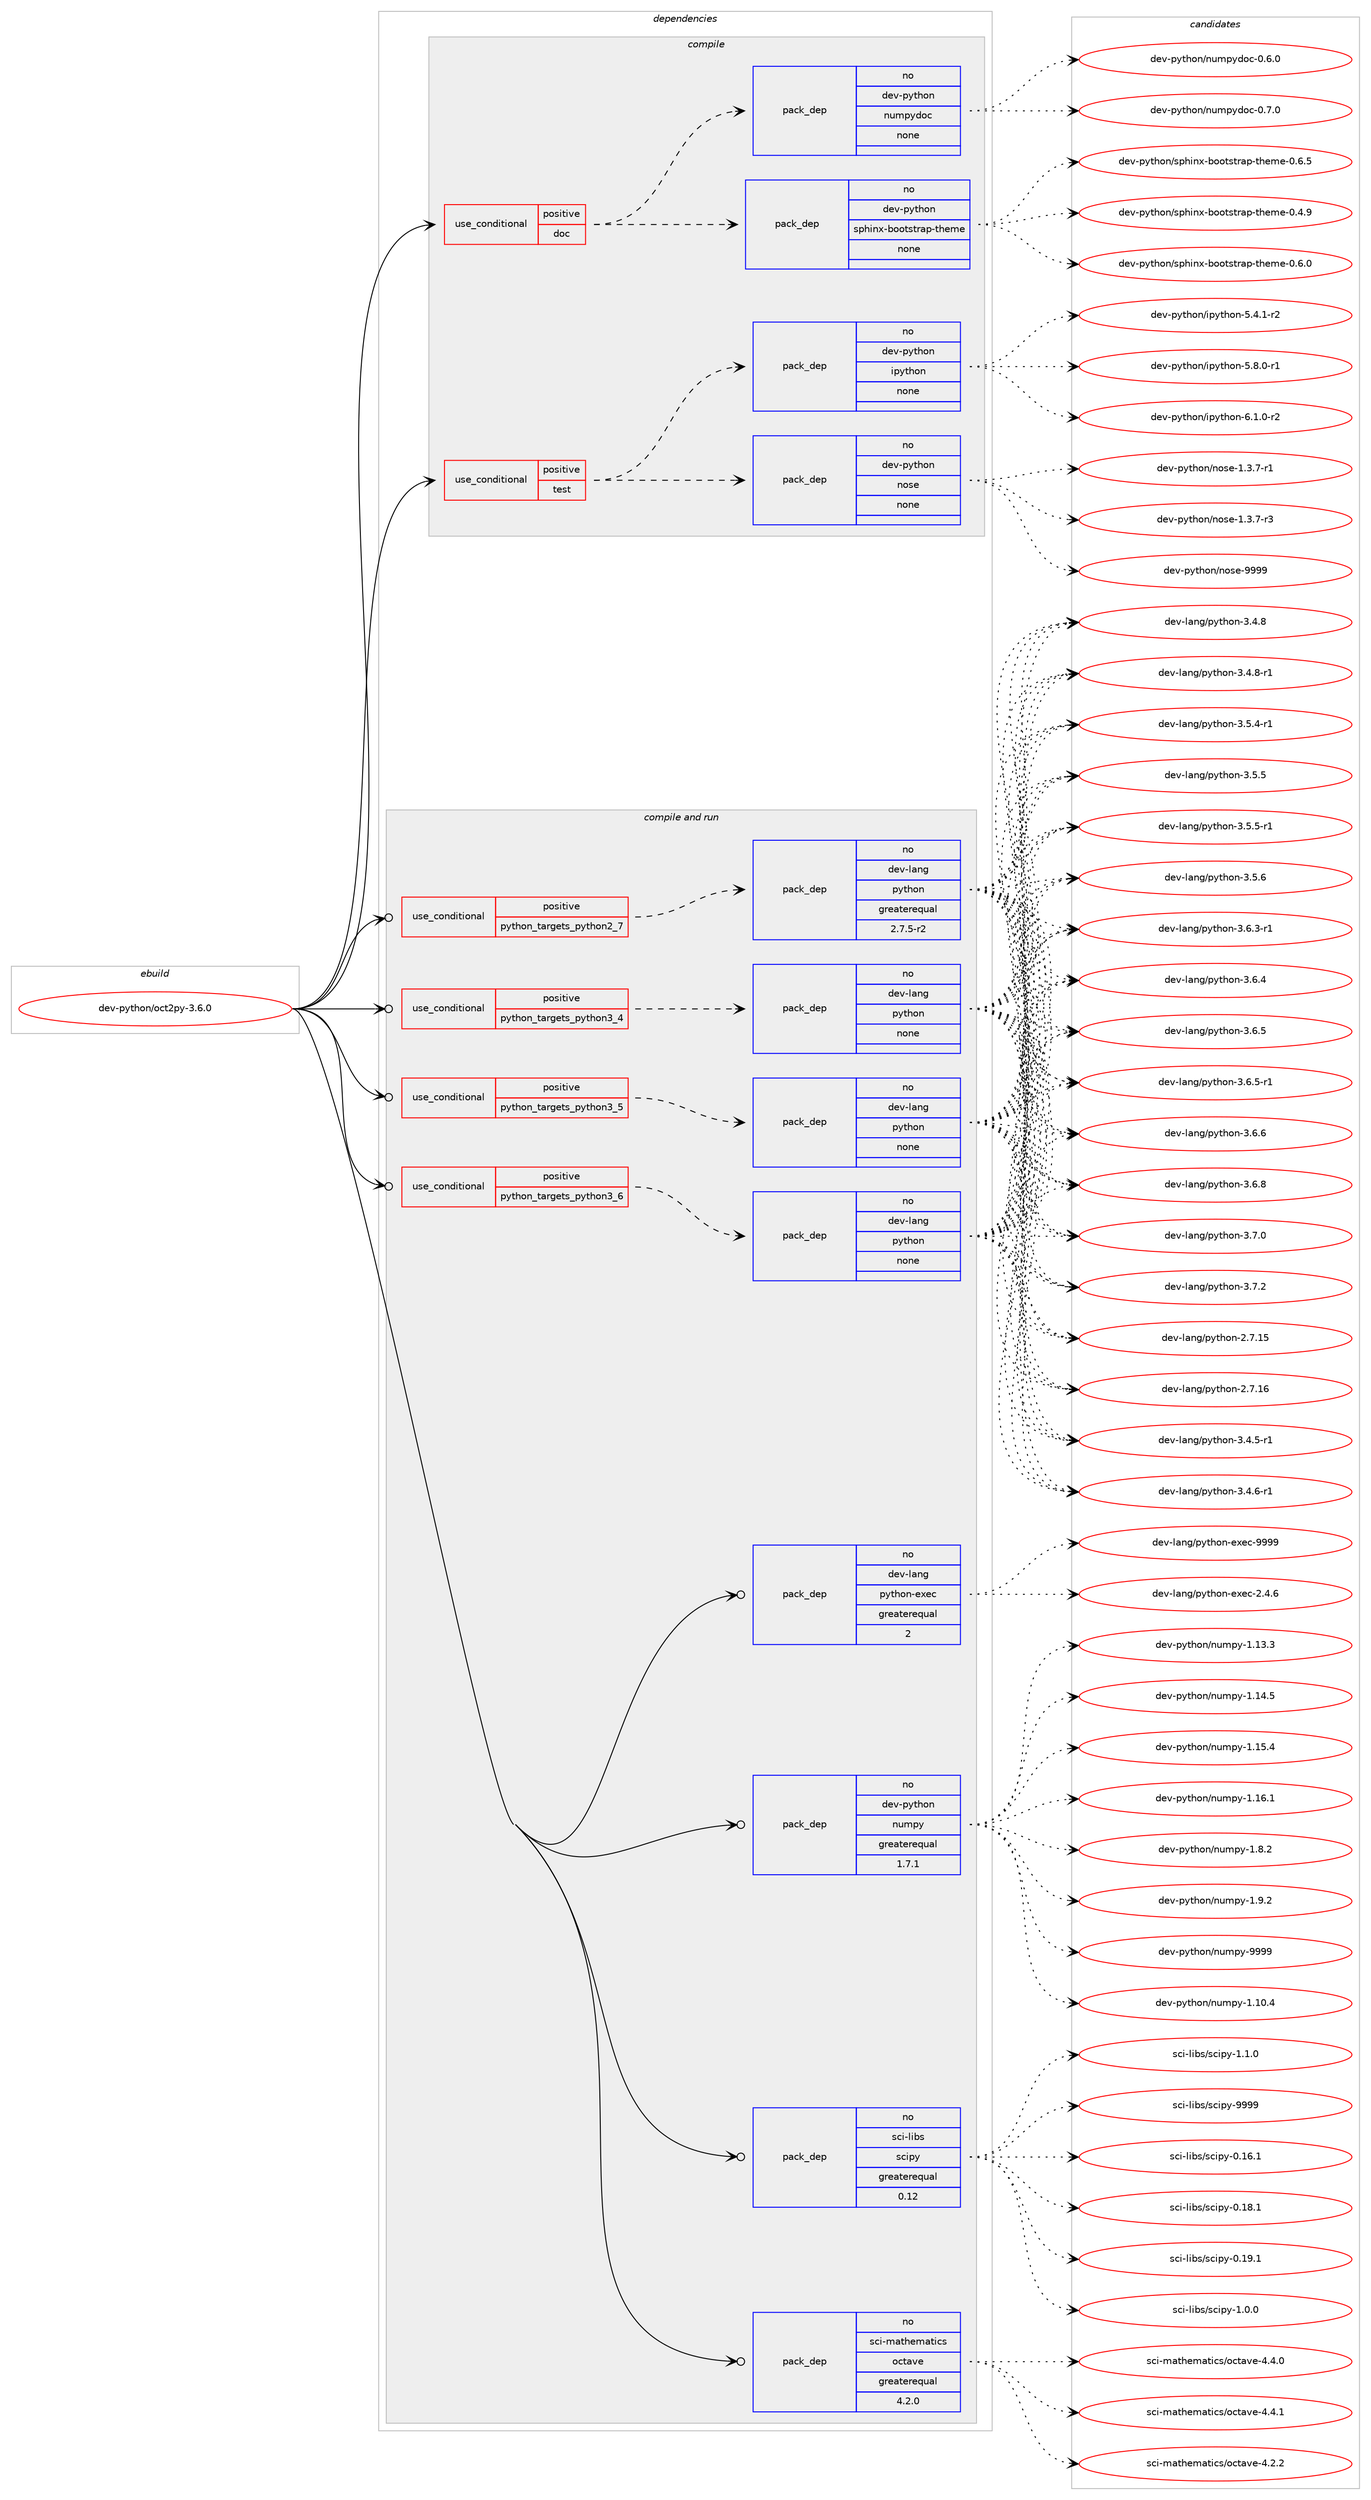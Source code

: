 digraph prolog {

# *************
# Graph options
# *************

newrank=true;
concentrate=true;
compound=true;
graph [rankdir=LR,fontname=Helvetica,fontsize=10,ranksep=1.5];#, ranksep=2.5, nodesep=0.2];
edge  [arrowhead=vee];
node  [fontname=Helvetica,fontsize=10];

# **********
# The ebuild
# **********

subgraph cluster_leftcol {
color=gray;
rank=same;
label=<<i>ebuild</i>>;
id [label="dev-python/oct2py-3.6.0", color=red, width=4, href="../dev-python/oct2py-3.6.0.svg"];
}

# ****************
# The dependencies
# ****************

subgraph cluster_midcol {
color=gray;
label=<<i>dependencies</i>>;
subgraph cluster_compile {
fillcolor="#eeeeee";
style=filled;
label=<<i>compile</i>>;
subgraph cond378494 {
dependency1421818 [label=<<TABLE BORDER="0" CELLBORDER="1" CELLSPACING="0" CELLPADDING="4"><TR><TD ROWSPAN="3" CELLPADDING="10">use_conditional</TD></TR><TR><TD>positive</TD></TR><TR><TD>doc</TD></TR></TABLE>>, shape=none, color=red];
subgraph pack1020047 {
dependency1421819 [label=<<TABLE BORDER="0" CELLBORDER="1" CELLSPACING="0" CELLPADDING="4" WIDTH="220"><TR><TD ROWSPAN="6" CELLPADDING="30">pack_dep</TD></TR><TR><TD WIDTH="110">no</TD></TR><TR><TD>dev-python</TD></TR><TR><TD>sphinx-bootstrap-theme</TD></TR><TR><TD>none</TD></TR><TR><TD></TD></TR></TABLE>>, shape=none, color=blue];
}
dependency1421818:e -> dependency1421819:w [weight=20,style="dashed",arrowhead="vee"];
subgraph pack1020048 {
dependency1421820 [label=<<TABLE BORDER="0" CELLBORDER="1" CELLSPACING="0" CELLPADDING="4" WIDTH="220"><TR><TD ROWSPAN="6" CELLPADDING="30">pack_dep</TD></TR><TR><TD WIDTH="110">no</TD></TR><TR><TD>dev-python</TD></TR><TR><TD>numpydoc</TD></TR><TR><TD>none</TD></TR><TR><TD></TD></TR></TABLE>>, shape=none, color=blue];
}
dependency1421818:e -> dependency1421820:w [weight=20,style="dashed",arrowhead="vee"];
}
id:e -> dependency1421818:w [weight=20,style="solid",arrowhead="vee"];
subgraph cond378495 {
dependency1421821 [label=<<TABLE BORDER="0" CELLBORDER="1" CELLSPACING="0" CELLPADDING="4"><TR><TD ROWSPAN="3" CELLPADDING="10">use_conditional</TD></TR><TR><TD>positive</TD></TR><TR><TD>test</TD></TR></TABLE>>, shape=none, color=red];
subgraph pack1020049 {
dependency1421822 [label=<<TABLE BORDER="0" CELLBORDER="1" CELLSPACING="0" CELLPADDING="4" WIDTH="220"><TR><TD ROWSPAN="6" CELLPADDING="30">pack_dep</TD></TR><TR><TD WIDTH="110">no</TD></TR><TR><TD>dev-python</TD></TR><TR><TD>nose</TD></TR><TR><TD>none</TD></TR><TR><TD></TD></TR></TABLE>>, shape=none, color=blue];
}
dependency1421821:e -> dependency1421822:w [weight=20,style="dashed",arrowhead="vee"];
subgraph pack1020050 {
dependency1421823 [label=<<TABLE BORDER="0" CELLBORDER="1" CELLSPACING="0" CELLPADDING="4" WIDTH="220"><TR><TD ROWSPAN="6" CELLPADDING="30">pack_dep</TD></TR><TR><TD WIDTH="110">no</TD></TR><TR><TD>dev-python</TD></TR><TR><TD>ipython</TD></TR><TR><TD>none</TD></TR><TR><TD></TD></TR></TABLE>>, shape=none, color=blue];
}
dependency1421821:e -> dependency1421823:w [weight=20,style="dashed",arrowhead="vee"];
}
id:e -> dependency1421821:w [weight=20,style="solid",arrowhead="vee"];
}
subgraph cluster_compileandrun {
fillcolor="#eeeeee";
style=filled;
label=<<i>compile and run</i>>;
subgraph cond378496 {
dependency1421824 [label=<<TABLE BORDER="0" CELLBORDER="1" CELLSPACING="0" CELLPADDING="4"><TR><TD ROWSPAN="3" CELLPADDING="10">use_conditional</TD></TR><TR><TD>positive</TD></TR><TR><TD>python_targets_python2_7</TD></TR></TABLE>>, shape=none, color=red];
subgraph pack1020051 {
dependency1421825 [label=<<TABLE BORDER="0" CELLBORDER="1" CELLSPACING="0" CELLPADDING="4" WIDTH="220"><TR><TD ROWSPAN="6" CELLPADDING="30">pack_dep</TD></TR><TR><TD WIDTH="110">no</TD></TR><TR><TD>dev-lang</TD></TR><TR><TD>python</TD></TR><TR><TD>greaterequal</TD></TR><TR><TD>2.7.5-r2</TD></TR></TABLE>>, shape=none, color=blue];
}
dependency1421824:e -> dependency1421825:w [weight=20,style="dashed",arrowhead="vee"];
}
id:e -> dependency1421824:w [weight=20,style="solid",arrowhead="odotvee"];
subgraph cond378497 {
dependency1421826 [label=<<TABLE BORDER="0" CELLBORDER="1" CELLSPACING="0" CELLPADDING="4"><TR><TD ROWSPAN="3" CELLPADDING="10">use_conditional</TD></TR><TR><TD>positive</TD></TR><TR><TD>python_targets_python3_4</TD></TR></TABLE>>, shape=none, color=red];
subgraph pack1020052 {
dependency1421827 [label=<<TABLE BORDER="0" CELLBORDER="1" CELLSPACING="0" CELLPADDING="4" WIDTH="220"><TR><TD ROWSPAN="6" CELLPADDING="30">pack_dep</TD></TR><TR><TD WIDTH="110">no</TD></TR><TR><TD>dev-lang</TD></TR><TR><TD>python</TD></TR><TR><TD>none</TD></TR><TR><TD></TD></TR></TABLE>>, shape=none, color=blue];
}
dependency1421826:e -> dependency1421827:w [weight=20,style="dashed",arrowhead="vee"];
}
id:e -> dependency1421826:w [weight=20,style="solid",arrowhead="odotvee"];
subgraph cond378498 {
dependency1421828 [label=<<TABLE BORDER="0" CELLBORDER="1" CELLSPACING="0" CELLPADDING="4"><TR><TD ROWSPAN="3" CELLPADDING="10">use_conditional</TD></TR><TR><TD>positive</TD></TR><TR><TD>python_targets_python3_5</TD></TR></TABLE>>, shape=none, color=red];
subgraph pack1020053 {
dependency1421829 [label=<<TABLE BORDER="0" CELLBORDER="1" CELLSPACING="0" CELLPADDING="4" WIDTH="220"><TR><TD ROWSPAN="6" CELLPADDING="30">pack_dep</TD></TR><TR><TD WIDTH="110">no</TD></TR><TR><TD>dev-lang</TD></TR><TR><TD>python</TD></TR><TR><TD>none</TD></TR><TR><TD></TD></TR></TABLE>>, shape=none, color=blue];
}
dependency1421828:e -> dependency1421829:w [weight=20,style="dashed",arrowhead="vee"];
}
id:e -> dependency1421828:w [weight=20,style="solid",arrowhead="odotvee"];
subgraph cond378499 {
dependency1421830 [label=<<TABLE BORDER="0" CELLBORDER="1" CELLSPACING="0" CELLPADDING="4"><TR><TD ROWSPAN="3" CELLPADDING="10">use_conditional</TD></TR><TR><TD>positive</TD></TR><TR><TD>python_targets_python3_6</TD></TR></TABLE>>, shape=none, color=red];
subgraph pack1020054 {
dependency1421831 [label=<<TABLE BORDER="0" CELLBORDER="1" CELLSPACING="0" CELLPADDING="4" WIDTH="220"><TR><TD ROWSPAN="6" CELLPADDING="30">pack_dep</TD></TR><TR><TD WIDTH="110">no</TD></TR><TR><TD>dev-lang</TD></TR><TR><TD>python</TD></TR><TR><TD>none</TD></TR><TR><TD></TD></TR></TABLE>>, shape=none, color=blue];
}
dependency1421830:e -> dependency1421831:w [weight=20,style="dashed",arrowhead="vee"];
}
id:e -> dependency1421830:w [weight=20,style="solid",arrowhead="odotvee"];
subgraph pack1020055 {
dependency1421832 [label=<<TABLE BORDER="0" CELLBORDER="1" CELLSPACING="0" CELLPADDING="4" WIDTH="220"><TR><TD ROWSPAN="6" CELLPADDING="30">pack_dep</TD></TR><TR><TD WIDTH="110">no</TD></TR><TR><TD>dev-lang</TD></TR><TR><TD>python-exec</TD></TR><TR><TD>greaterequal</TD></TR><TR><TD>2</TD></TR></TABLE>>, shape=none, color=blue];
}
id:e -> dependency1421832:w [weight=20,style="solid",arrowhead="odotvee"];
subgraph pack1020056 {
dependency1421833 [label=<<TABLE BORDER="0" CELLBORDER="1" CELLSPACING="0" CELLPADDING="4" WIDTH="220"><TR><TD ROWSPAN="6" CELLPADDING="30">pack_dep</TD></TR><TR><TD WIDTH="110">no</TD></TR><TR><TD>dev-python</TD></TR><TR><TD>numpy</TD></TR><TR><TD>greaterequal</TD></TR><TR><TD>1.7.1</TD></TR></TABLE>>, shape=none, color=blue];
}
id:e -> dependency1421833:w [weight=20,style="solid",arrowhead="odotvee"];
subgraph pack1020057 {
dependency1421834 [label=<<TABLE BORDER="0" CELLBORDER="1" CELLSPACING="0" CELLPADDING="4" WIDTH="220"><TR><TD ROWSPAN="6" CELLPADDING="30">pack_dep</TD></TR><TR><TD WIDTH="110">no</TD></TR><TR><TD>sci-libs</TD></TR><TR><TD>scipy</TD></TR><TR><TD>greaterequal</TD></TR><TR><TD>0.12</TD></TR></TABLE>>, shape=none, color=blue];
}
id:e -> dependency1421834:w [weight=20,style="solid",arrowhead="odotvee"];
subgraph pack1020058 {
dependency1421835 [label=<<TABLE BORDER="0" CELLBORDER="1" CELLSPACING="0" CELLPADDING="4" WIDTH="220"><TR><TD ROWSPAN="6" CELLPADDING="30">pack_dep</TD></TR><TR><TD WIDTH="110">no</TD></TR><TR><TD>sci-mathematics</TD></TR><TR><TD>octave</TD></TR><TR><TD>greaterequal</TD></TR><TR><TD>4.2.0</TD></TR></TABLE>>, shape=none, color=blue];
}
id:e -> dependency1421835:w [weight=20,style="solid",arrowhead="odotvee"];
}
subgraph cluster_run {
fillcolor="#eeeeee";
style=filled;
label=<<i>run</i>>;
}
}

# **************
# The candidates
# **************

subgraph cluster_choices {
rank=same;
color=gray;
label=<<i>candidates</i>>;

subgraph choice1020047 {
color=black;
nodesep=1;
choice100101118451121211161041111104711511210410511012045981111111161151161149711245116104101109101454846524657 [label="dev-python/sphinx-bootstrap-theme-0.4.9", color=red, width=4,href="../dev-python/sphinx-bootstrap-theme-0.4.9.svg"];
choice100101118451121211161041111104711511210410511012045981111111161151161149711245116104101109101454846544648 [label="dev-python/sphinx-bootstrap-theme-0.6.0", color=red, width=4,href="../dev-python/sphinx-bootstrap-theme-0.6.0.svg"];
choice100101118451121211161041111104711511210410511012045981111111161151161149711245116104101109101454846544653 [label="dev-python/sphinx-bootstrap-theme-0.6.5", color=red, width=4,href="../dev-python/sphinx-bootstrap-theme-0.6.5.svg"];
dependency1421819:e -> choice100101118451121211161041111104711511210410511012045981111111161151161149711245116104101109101454846524657:w [style=dotted,weight="100"];
dependency1421819:e -> choice100101118451121211161041111104711511210410511012045981111111161151161149711245116104101109101454846544648:w [style=dotted,weight="100"];
dependency1421819:e -> choice100101118451121211161041111104711511210410511012045981111111161151161149711245116104101109101454846544653:w [style=dotted,weight="100"];
}
subgraph choice1020048 {
color=black;
nodesep=1;
choice100101118451121211161041111104711011710911212110011199454846544648 [label="dev-python/numpydoc-0.6.0", color=red, width=4,href="../dev-python/numpydoc-0.6.0.svg"];
choice100101118451121211161041111104711011710911212110011199454846554648 [label="dev-python/numpydoc-0.7.0", color=red, width=4,href="../dev-python/numpydoc-0.7.0.svg"];
dependency1421820:e -> choice100101118451121211161041111104711011710911212110011199454846544648:w [style=dotted,weight="100"];
dependency1421820:e -> choice100101118451121211161041111104711011710911212110011199454846554648:w [style=dotted,weight="100"];
}
subgraph choice1020049 {
color=black;
nodesep=1;
choice10010111845112121116104111110471101111151014549465146554511449 [label="dev-python/nose-1.3.7-r1", color=red, width=4,href="../dev-python/nose-1.3.7-r1.svg"];
choice10010111845112121116104111110471101111151014549465146554511451 [label="dev-python/nose-1.3.7-r3", color=red, width=4,href="../dev-python/nose-1.3.7-r3.svg"];
choice10010111845112121116104111110471101111151014557575757 [label="dev-python/nose-9999", color=red, width=4,href="../dev-python/nose-9999.svg"];
dependency1421822:e -> choice10010111845112121116104111110471101111151014549465146554511449:w [style=dotted,weight="100"];
dependency1421822:e -> choice10010111845112121116104111110471101111151014549465146554511451:w [style=dotted,weight="100"];
dependency1421822:e -> choice10010111845112121116104111110471101111151014557575757:w [style=dotted,weight="100"];
}
subgraph choice1020050 {
color=black;
nodesep=1;
choice10010111845112121116104111110471051121211161041111104553465246494511450 [label="dev-python/ipython-5.4.1-r2", color=red, width=4,href="../dev-python/ipython-5.4.1-r2.svg"];
choice10010111845112121116104111110471051121211161041111104553465646484511449 [label="dev-python/ipython-5.8.0-r1", color=red, width=4,href="../dev-python/ipython-5.8.0-r1.svg"];
choice10010111845112121116104111110471051121211161041111104554464946484511450 [label="dev-python/ipython-6.1.0-r2", color=red, width=4,href="../dev-python/ipython-6.1.0-r2.svg"];
dependency1421823:e -> choice10010111845112121116104111110471051121211161041111104553465246494511450:w [style=dotted,weight="100"];
dependency1421823:e -> choice10010111845112121116104111110471051121211161041111104553465646484511449:w [style=dotted,weight="100"];
dependency1421823:e -> choice10010111845112121116104111110471051121211161041111104554464946484511450:w [style=dotted,weight="100"];
}
subgraph choice1020051 {
color=black;
nodesep=1;
choice10010111845108971101034711212111610411111045504655464953 [label="dev-lang/python-2.7.15", color=red, width=4,href="../dev-lang/python-2.7.15.svg"];
choice10010111845108971101034711212111610411111045504655464954 [label="dev-lang/python-2.7.16", color=red, width=4,href="../dev-lang/python-2.7.16.svg"];
choice1001011184510897110103471121211161041111104551465246534511449 [label="dev-lang/python-3.4.5-r1", color=red, width=4,href="../dev-lang/python-3.4.5-r1.svg"];
choice1001011184510897110103471121211161041111104551465246544511449 [label="dev-lang/python-3.4.6-r1", color=red, width=4,href="../dev-lang/python-3.4.6-r1.svg"];
choice100101118451089711010347112121116104111110455146524656 [label="dev-lang/python-3.4.8", color=red, width=4,href="../dev-lang/python-3.4.8.svg"];
choice1001011184510897110103471121211161041111104551465246564511449 [label="dev-lang/python-3.4.8-r1", color=red, width=4,href="../dev-lang/python-3.4.8-r1.svg"];
choice1001011184510897110103471121211161041111104551465346524511449 [label="dev-lang/python-3.5.4-r1", color=red, width=4,href="../dev-lang/python-3.5.4-r1.svg"];
choice100101118451089711010347112121116104111110455146534653 [label="dev-lang/python-3.5.5", color=red, width=4,href="../dev-lang/python-3.5.5.svg"];
choice1001011184510897110103471121211161041111104551465346534511449 [label="dev-lang/python-3.5.5-r1", color=red, width=4,href="../dev-lang/python-3.5.5-r1.svg"];
choice100101118451089711010347112121116104111110455146534654 [label="dev-lang/python-3.5.6", color=red, width=4,href="../dev-lang/python-3.5.6.svg"];
choice1001011184510897110103471121211161041111104551465446514511449 [label="dev-lang/python-3.6.3-r1", color=red, width=4,href="../dev-lang/python-3.6.3-r1.svg"];
choice100101118451089711010347112121116104111110455146544652 [label="dev-lang/python-3.6.4", color=red, width=4,href="../dev-lang/python-3.6.4.svg"];
choice100101118451089711010347112121116104111110455146544653 [label="dev-lang/python-3.6.5", color=red, width=4,href="../dev-lang/python-3.6.5.svg"];
choice1001011184510897110103471121211161041111104551465446534511449 [label="dev-lang/python-3.6.5-r1", color=red, width=4,href="../dev-lang/python-3.6.5-r1.svg"];
choice100101118451089711010347112121116104111110455146544654 [label="dev-lang/python-3.6.6", color=red, width=4,href="../dev-lang/python-3.6.6.svg"];
choice100101118451089711010347112121116104111110455146544656 [label="dev-lang/python-3.6.8", color=red, width=4,href="../dev-lang/python-3.6.8.svg"];
choice100101118451089711010347112121116104111110455146554648 [label="dev-lang/python-3.7.0", color=red, width=4,href="../dev-lang/python-3.7.0.svg"];
choice100101118451089711010347112121116104111110455146554650 [label="dev-lang/python-3.7.2", color=red, width=4,href="../dev-lang/python-3.7.2.svg"];
dependency1421825:e -> choice10010111845108971101034711212111610411111045504655464953:w [style=dotted,weight="100"];
dependency1421825:e -> choice10010111845108971101034711212111610411111045504655464954:w [style=dotted,weight="100"];
dependency1421825:e -> choice1001011184510897110103471121211161041111104551465246534511449:w [style=dotted,weight="100"];
dependency1421825:e -> choice1001011184510897110103471121211161041111104551465246544511449:w [style=dotted,weight="100"];
dependency1421825:e -> choice100101118451089711010347112121116104111110455146524656:w [style=dotted,weight="100"];
dependency1421825:e -> choice1001011184510897110103471121211161041111104551465246564511449:w [style=dotted,weight="100"];
dependency1421825:e -> choice1001011184510897110103471121211161041111104551465346524511449:w [style=dotted,weight="100"];
dependency1421825:e -> choice100101118451089711010347112121116104111110455146534653:w [style=dotted,weight="100"];
dependency1421825:e -> choice1001011184510897110103471121211161041111104551465346534511449:w [style=dotted,weight="100"];
dependency1421825:e -> choice100101118451089711010347112121116104111110455146534654:w [style=dotted,weight="100"];
dependency1421825:e -> choice1001011184510897110103471121211161041111104551465446514511449:w [style=dotted,weight="100"];
dependency1421825:e -> choice100101118451089711010347112121116104111110455146544652:w [style=dotted,weight="100"];
dependency1421825:e -> choice100101118451089711010347112121116104111110455146544653:w [style=dotted,weight="100"];
dependency1421825:e -> choice1001011184510897110103471121211161041111104551465446534511449:w [style=dotted,weight="100"];
dependency1421825:e -> choice100101118451089711010347112121116104111110455146544654:w [style=dotted,weight="100"];
dependency1421825:e -> choice100101118451089711010347112121116104111110455146544656:w [style=dotted,weight="100"];
dependency1421825:e -> choice100101118451089711010347112121116104111110455146554648:w [style=dotted,weight="100"];
dependency1421825:e -> choice100101118451089711010347112121116104111110455146554650:w [style=dotted,weight="100"];
}
subgraph choice1020052 {
color=black;
nodesep=1;
choice10010111845108971101034711212111610411111045504655464953 [label="dev-lang/python-2.7.15", color=red, width=4,href="../dev-lang/python-2.7.15.svg"];
choice10010111845108971101034711212111610411111045504655464954 [label="dev-lang/python-2.7.16", color=red, width=4,href="../dev-lang/python-2.7.16.svg"];
choice1001011184510897110103471121211161041111104551465246534511449 [label="dev-lang/python-3.4.5-r1", color=red, width=4,href="../dev-lang/python-3.4.5-r1.svg"];
choice1001011184510897110103471121211161041111104551465246544511449 [label="dev-lang/python-3.4.6-r1", color=red, width=4,href="../dev-lang/python-3.4.6-r1.svg"];
choice100101118451089711010347112121116104111110455146524656 [label="dev-lang/python-3.4.8", color=red, width=4,href="../dev-lang/python-3.4.8.svg"];
choice1001011184510897110103471121211161041111104551465246564511449 [label="dev-lang/python-3.4.8-r1", color=red, width=4,href="../dev-lang/python-3.4.8-r1.svg"];
choice1001011184510897110103471121211161041111104551465346524511449 [label="dev-lang/python-3.5.4-r1", color=red, width=4,href="../dev-lang/python-3.5.4-r1.svg"];
choice100101118451089711010347112121116104111110455146534653 [label="dev-lang/python-3.5.5", color=red, width=4,href="../dev-lang/python-3.5.5.svg"];
choice1001011184510897110103471121211161041111104551465346534511449 [label="dev-lang/python-3.5.5-r1", color=red, width=4,href="../dev-lang/python-3.5.5-r1.svg"];
choice100101118451089711010347112121116104111110455146534654 [label="dev-lang/python-3.5.6", color=red, width=4,href="../dev-lang/python-3.5.6.svg"];
choice1001011184510897110103471121211161041111104551465446514511449 [label="dev-lang/python-3.6.3-r1", color=red, width=4,href="../dev-lang/python-3.6.3-r1.svg"];
choice100101118451089711010347112121116104111110455146544652 [label="dev-lang/python-3.6.4", color=red, width=4,href="../dev-lang/python-3.6.4.svg"];
choice100101118451089711010347112121116104111110455146544653 [label="dev-lang/python-3.6.5", color=red, width=4,href="../dev-lang/python-3.6.5.svg"];
choice1001011184510897110103471121211161041111104551465446534511449 [label="dev-lang/python-3.6.5-r1", color=red, width=4,href="../dev-lang/python-3.6.5-r1.svg"];
choice100101118451089711010347112121116104111110455146544654 [label="dev-lang/python-3.6.6", color=red, width=4,href="../dev-lang/python-3.6.6.svg"];
choice100101118451089711010347112121116104111110455146544656 [label="dev-lang/python-3.6.8", color=red, width=4,href="../dev-lang/python-3.6.8.svg"];
choice100101118451089711010347112121116104111110455146554648 [label="dev-lang/python-3.7.0", color=red, width=4,href="../dev-lang/python-3.7.0.svg"];
choice100101118451089711010347112121116104111110455146554650 [label="dev-lang/python-3.7.2", color=red, width=4,href="../dev-lang/python-3.7.2.svg"];
dependency1421827:e -> choice10010111845108971101034711212111610411111045504655464953:w [style=dotted,weight="100"];
dependency1421827:e -> choice10010111845108971101034711212111610411111045504655464954:w [style=dotted,weight="100"];
dependency1421827:e -> choice1001011184510897110103471121211161041111104551465246534511449:w [style=dotted,weight="100"];
dependency1421827:e -> choice1001011184510897110103471121211161041111104551465246544511449:w [style=dotted,weight="100"];
dependency1421827:e -> choice100101118451089711010347112121116104111110455146524656:w [style=dotted,weight="100"];
dependency1421827:e -> choice1001011184510897110103471121211161041111104551465246564511449:w [style=dotted,weight="100"];
dependency1421827:e -> choice1001011184510897110103471121211161041111104551465346524511449:w [style=dotted,weight="100"];
dependency1421827:e -> choice100101118451089711010347112121116104111110455146534653:w [style=dotted,weight="100"];
dependency1421827:e -> choice1001011184510897110103471121211161041111104551465346534511449:w [style=dotted,weight="100"];
dependency1421827:e -> choice100101118451089711010347112121116104111110455146534654:w [style=dotted,weight="100"];
dependency1421827:e -> choice1001011184510897110103471121211161041111104551465446514511449:w [style=dotted,weight="100"];
dependency1421827:e -> choice100101118451089711010347112121116104111110455146544652:w [style=dotted,weight="100"];
dependency1421827:e -> choice100101118451089711010347112121116104111110455146544653:w [style=dotted,weight="100"];
dependency1421827:e -> choice1001011184510897110103471121211161041111104551465446534511449:w [style=dotted,weight="100"];
dependency1421827:e -> choice100101118451089711010347112121116104111110455146544654:w [style=dotted,weight="100"];
dependency1421827:e -> choice100101118451089711010347112121116104111110455146544656:w [style=dotted,weight="100"];
dependency1421827:e -> choice100101118451089711010347112121116104111110455146554648:w [style=dotted,weight="100"];
dependency1421827:e -> choice100101118451089711010347112121116104111110455146554650:w [style=dotted,weight="100"];
}
subgraph choice1020053 {
color=black;
nodesep=1;
choice10010111845108971101034711212111610411111045504655464953 [label="dev-lang/python-2.7.15", color=red, width=4,href="../dev-lang/python-2.7.15.svg"];
choice10010111845108971101034711212111610411111045504655464954 [label="dev-lang/python-2.7.16", color=red, width=4,href="../dev-lang/python-2.7.16.svg"];
choice1001011184510897110103471121211161041111104551465246534511449 [label="dev-lang/python-3.4.5-r1", color=red, width=4,href="../dev-lang/python-3.4.5-r1.svg"];
choice1001011184510897110103471121211161041111104551465246544511449 [label="dev-lang/python-3.4.6-r1", color=red, width=4,href="../dev-lang/python-3.4.6-r1.svg"];
choice100101118451089711010347112121116104111110455146524656 [label="dev-lang/python-3.4.8", color=red, width=4,href="../dev-lang/python-3.4.8.svg"];
choice1001011184510897110103471121211161041111104551465246564511449 [label="dev-lang/python-3.4.8-r1", color=red, width=4,href="../dev-lang/python-3.4.8-r1.svg"];
choice1001011184510897110103471121211161041111104551465346524511449 [label="dev-lang/python-3.5.4-r1", color=red, width=4,href="../dev-lang/python-3.5.4-r1.svg"];
choice100101118451089711010347112121116104111110455146534653 [label="dev-lang/python-3.5.5", color=red, width=4,href="../dev-lang/python-3.5.5.svg"];
choice1001011184510897110103471121211161041111104551465346534511449 [label="dev-lang/python-3.5.5-r1", color=red, width=4,href="../dev-lang/python-3.5.5-r1.svg"];
choice100101118451089711010347112121116104111110455146534654 [label="dev-lang/python-3.5.6", color=red, width=4,href="../dev-lang/python-3.5.6.svg"];
choice1001011184510897110103471121211161041111104551465446514511449 [label="dev-lang/python-3.6.3-r1", color=red, width=4,href="../dev-lang/python-3.6.3-r1.svg"];
choice100101118451089711010347112121116104111110455146544652 [label="dev-lang/python-3.6.4", color=red, width=4,href="../dev-lang/python-3.6.4.svg"];
choice100101118451089711010347112121116104111110455146544653 [label="dev-lang/python-3.6.5", color=red, width=4,href="../dev-lang/python-3.6.5.svg"];
choice1001011184510897110103471121211161041111104551465446534511449 [label="dev-lang/python-3.6.5-r1", color=red, width=4,href="../dev-lang/python-3.6.5-r1.svg"];
choice100101118451089711010347112121116104111110455146544654 [label="dev-lang/python-3.6.6", color=red, width=4,href="../dev-lang/python-3.6.6.svg"];
choice100101118451089711010347112121116104111110455146544656 [label="dev-lang/python-3.6.8", color=red, width=4,href="../dev-lang/python-3.6.8.svg"];
choice100101118451089711010347112121116104111110455146554648 [label="dev-lang/python-3.7.0", color=red, width=4,href="../dev-lang/python-3.7.0.svg"];
choice100101118451089711010347112121116104111110455146554650 [label="dev-lang/python-3.7.2", color=red, width=4,href="../dev-lang/python-3.7.2.svg"];
dependency1421829:e -> choice10010111845108971101034711212111610411111045504655464953:w [style=dotted,weight="100"];
dependency1421829:e -> choice10010111845108971101034711212111610411111045504655464954:w [style=dotted,weight="100"];
dependency1421829:e -> choice1001011184510897110103471121211161041111104551465246534511449:w [style=dotted,weight="100"];
dependency1421829:e -> choice1001011184510897110103471121211161041111104551465246544511449:w [style=dotted,weight="100"];
dependency1421829:e -> choice100101118451089711010347112121116104111110455146524656:w [style=dotted,weight="100"];
dependency1421829:e -> choice1001011184510897110103471121211161041111104551465246564511449:w [style=dotted,weight="100"];
dependency1421829:e -> choice1001011184510897110103471121211161041111104551465346524511449:w [style=dotted,weight="100"];
dependency1421829:e -> choice100101118451089711010347112121116104111110455146534653:w [style=dotted,weight="100"];
dependency1421829:e -> choice1001011184510897110103471121211161041111104551465346534511449:w [style=dotted,weight="100"];
dependency1421829:e -> choice100101118451089711010347112121116104111110455146534654:w [style=dotted,weight="100"];
dependency1421829:e -> choice1001011184510897110103471121211161041111104551465446514511449:w [style=dotted,weight="100"];
dependency1421829:e -> choice100101118451089711010347112121116104111110455146544652:w [style=dotted,weight="100"];
dependency1421829:e -> choice100101118451089711010347112121116104111110455146544653:w [style=dotted,weight="100"];
dependency1421829:e -> choice1001011184510897110103471121211161041111104551465446534511449:w [style=dotted,weight="100"];
dependency1421829:e -> choice100101118451089711010347112121116104111110455146544654:w [style=dotted,weight="100"];
dependency1421829:e -> choice100101118451089711010347112121116104111110455146544656:w [style=dotted,weight="100"];
dependency1421829:e -> choice100101118451089711010347112121116104111110455146554648:w [style=dotted,weight="100"];
dependency1421829:e -> choice100101118451089711010347112121116104111110455146554650:w [style=dotted,weight="100"];
}
subgraph choice1020054 {
color=black;
nodesep=1;
choice10010111845108971101034711212111610411111045504655464953 [label="dev-lang/python-2.7.15", color=red, width=4,href="../dev-lang/python-2.7.15.svg"];
choice10010111845108971101034711212111610411111045504655464954 [label="dev-lang/python-2.7.16", color=red, width=4,href="../dev-lang/python-2.7.16.svg"];
choice1001011184510897110103471121211161041111104551465246534511449 [label="dev-lang/python-3.4.5-r1", color=red, width=4,href="../dev-lang/python-3.4.5-r1.svg"];
choice1001011184510897110103471121211161041111104551465246544511449 [label="dev-lang/python-3.4.6-r1", color=red, width=4,href="../dev-lang/python-3.4.6-r1.svg"];
choice100101118451089711010347112121116104111110455146524656 [label="dev-lang/python-3.4.8", color=red, width=4,href="../dev-lang/python-3.4.8.svg"];
choice1001011184510897110103471121211161041111104551465246564511449 [label="dev-lang/python-3.4.8-r1", color=red, width=4,href="../dev-lang/python-3.4.8-r1.svg"];
choice1001011184510897110103471121211161041111104551465346524511449 [label="dev-lang/python-3.5.4-r1", color=red, width=4,href="../dev-lang/python-3.5.4-r1.svg"];
choice100101118451089711010347112121116104111110455146534653 [label="dev-lang/python-3.5.5", color=red, width=4,href="../dev-lang/python-3.5.5.svg"];
choice1001011184510897110103471121211161041111104551465346534511449 [label="dev-lang/python-3.5.5-r1", color=red, width=4,href="../dev-lang/python-3.5.5-r1.svg"];
choice100101118451089711010347112121116104111110455146534654 [label="dev-lang/python-3.5.6", color=red, width=4,href="../dev-lang/python-3.5.6.svg"];
choice1001011184510897110103471121211161041111104551465446514511449 [label="dev-lang/python-3.6.3-r1", color=red, width=4,href="../dev-lang/python-3.6.3-r1.svg"];
choice100101118451089711010347112121116104111110455146544652 [label="dev-lang/python-3.6.4", color=red, width=4,href="../dev-lang/python-3.6.4.svg"];
choice100101118451089711010347112121116104111110455146544653 [label="dev-lang/python-3.6.5", color=red, width=4,href="../dev-lang/python-3.6.5.svg"];
choice1001011184510897110103471121211161041111104551465446534511449 [label="dev-lang/python-3.6.5-r1", color=red, width=4,href="../dev-lang/python-3.6.5-r1.svg"];
choice100101118451089711010347112121116104111110455146544654 [label="dev-lang/python-3.6.6", color=red, width=4,href="../dev-lang/python-3.6.6.svg"];
choice100101118451089711010347112121116104111110455146544656 [label="dev-lang/python-3.6.8", color=red, width=4,href="../dev-lang/python-3.6.8.svg"];
choice100101118451089711010347112121116104111110455146554648 [label="dev-lang/python-3.7.0", color=red, width=4,href="../dev-lang/python-3.7.0.svg"];
choice100101118451089711010347112121116104111110455146554650 [label="dev-lang/python-3.7.2", color=red, width=4,href="../dev-lang/python-3.7.2.svg"];
dependency1421831:e -> choice10010111845108971101034711212111610411111045504655464953:w [style=dotted,weight="100"];
dependency1421831:e -> choice10010111845108971101034711212111610411111045504655464954:w [style=dotted,weight="100"];
dependency1421831:e -> choice1001011184510897110103471121211161041111104551465246534511449:w [style=dotted,weight="100"];
dependency1421831:e -> choice1001011184510897110103471121211161041111104551465246544511449:w [style=dotted,weight="100"];
dependency1421831:e -> choice100101118451089711010347112121116104111110455146524656:w [style=dotted,weight="100"];
dependency1421831:e -> choice1001011184510897110103471121211161041111104551465246564511449:w [style=dotted,weight="100"];
dependency1421831:e -> choice1001011184510897110103471121211161041111104551465346524511449:w [style=dotted,weight="100"];
dependency1421831:e -> choice100101118451089711010347112121116104111110455146534653:w [style=dotted,weight="100"];
dependency1421831:e -> choice1001011184510897110103471121211161041111104551465346534511449:w [style=dotted,weight="100"];
dependency1421831:e -> choice100101118451089711010347112121116104111110455146534654:w [style=dotted,weight="100"];
dependency1421831:e -> choice1001011184510897110103471121211161041111104551465446514511449:w [style=dotted,weight="100"];
dependency1421831:e -> choice100101118451089711010347112121116104111110455146544652:w [style=dotted,weight="100"];
dependency1421831:e -> choice100101118451089711010347112121116104111110455146544653:w [style=dotted,weight="100"];
dependency1421831:e -> choice1001011184510897110103471121211161041111104551465446534511449:w [style=dotted,weight="100"];
dependency1421831:e -> choice100101118451089711010347112121116104111110455146544654:w [style=dotted,weight="100"];
dependency1421831:e -> choice100101118451089711010347112121116104111110455146544656:w [style=dotted,weight="100"];
dependency1421831:e -> choice100101118451089711010347112121116104111110455146554648:w [style=dotted,weight="100"];
dependency1421831:e -> choice100101118451089711010347112121116104111110455146554650:w [style=dotted,weight="100"];
}
subgraph choice1020055 {
color=black;
nodesep=1;
choice1001011184510897110103471121211161041111104510112010199455046524654 [label="dev-lang/python-exec-2.4.6", color=red, width=4,href="../dev-lang/python-exec-2.4.6.svg"];
choice10010111845108971101034711212111610411111045101120101994557575757 [label="dev-lang/python-exec-9999", color=red, width=4,href="../dev-lang/python-exec-9999.svg"];
dependency1421832:e -> choice1001011184510897110103471121211161041111104510112010199455046524654:w [style=dotted,weight="100"];
dependency1421832:e -> choice10010111845108971101034711212111610411111045101120101994557575757:w [style=dotted,weight="100"];
}
subgraph choice1020056 {
color=black;
nodesep=1;
choice100101118451121211161041111104711011710911212145494649484652 [label="dev-python/numpy-1.10.4", color=red, width=4,href="../dev-python/numpy-1.10.4.svg"];
choice100101118451121211161041111104711011710911212145494649514651 [label="dev-python/numpy-1.13.3", color=red, width=4,href="../dev-python/numpy-1.13.3.svg"];
choice100101118451121211161041111104711011710911212145494649524653 [label="dev-python/numpy-1.14.5", color=red, width=4,href="../dev-python/numpy-1.14.5.svg"];
choice100101118451121211161041111104711011710911212145494649534652 [label="dev-python/numpy-1.15.4", color=red, width=4,href="../dev-python/numpy-1.15.4.svg"];
choice100101118451121211161041111104711011710911212145494649544649 [label="dev-python/numpy-1.16.1", color=red, width=4,href="../dev-python/numpy-1.16.1.svg"];
choice1001011184511212111610411111047110117109112121454946564650 [label="dev-python/numpy-1.8.2", color=red, width=4,href="../dev-python/numpy-1.8.2.svg"];
choice1001011184511212111610411111047110117109112121454946574650 [label="dev-python/numpy-1.9.2", color=red, width=4,href="../dev-python/numpy-1.9.2.svg"];
choice10010111845112121116104111110471101171091121214557575757 [label="dev-python/numpy-9999", color=red, width=4,href="../dev-python/numpy-9999.svg"];
dependency1421833:e -> choice100101118451121211161041111104711011710911212145494649484652:w [style=dotted,weight="100"];
dependency1421833:e -> choice100101118451121211161041111104711011710911212145494649514651:w [style=dotted,weight="100"];
dependency1421833:e -> choice100101118451121211161041111104711011710911212145494649524653:w [style=dotted,weight="100"];
dependency1421833:e -> choice100101118451121211161041111104711011710911212145494649534652:w [style=dotted,weight="100"];
dependency1421833:e -> choice100101118451121211161041111104711011710911212145494649544649:w [style=dotted,weight="100"];
dependency1421833:e -> choice1001011184511212111610411111047110117109112121454946564650:w [style=dotted,weight="100"];
dependency1421833:e -> choice1001011184511212111610411111047110117109112121454946574650:w [style=dotted,weight="100"];
dependency1421833:e -> choice10010111845112121116104111110471101171091121214557575757:w [style=dotted,weight="100"];
}
subgraph choice1020057 {
color=black;
nodesep=1;
choice115991054510810598115471159910511212145484649544649 [label="sci-libs/scipy-0.16.1", color=red, width=4,href="../sci-libs/scipy-0.16.1.svg"];
choice115991054510810598115471159910511212145484649564649 [label="sci-libs/scipy-0.18.1", color=red, width=4,href="../sci-libs/scipy-0.18.1.svg"];
choice115991054510810598115471159910511212145484649574649 [label="sci-libs/scipy-0.19.1", color=red, width=4,href="../sci-libs/scipy-0.19.1.svg"];
choice1159910545108105981154711599105112121454946484648 [label="sci-libs/scipy-1.0.0", color=red, width=4,href="../sci-libs/scipy-1.0.0.svg"];
choice1159910545108105981154711599105112121454946494648 [label="sci-libs/scipy-1.1.0", color=red, width=4,href="../sci-libs/scipy-1.1.0.svg"];
choice11599105451081059811547115991051121214557575757 [label="sci-libs/scipy-9999", color=red, width=4,href="../sci-libs/scipy-9999.svg"];
dependency1421834:e -> choice115991054510810598115471159910511212145484649544649:w [style=dotted,weight="100"];
dependency1421834:e -> choice115991054510810598115471159910511212145484649564649:w [style=dotted,weight="100"];
dependency1421834:e -> choice115991054510810598115471159910511212145484649574649:w [style=dotted,weight="100"];
dependency1421834:e -> choice1159910545108105981154711599105112121454946484648:w [style=dotted,weight="100"];
dependency1421834:e -> choice1159910545108105981154711599105112121454946494648:w [style=dotted,weight="100"];
dependency1421834:e -> choice11599105451081059811547115991051121214557575757:w [style=dotted,weight="100"];
}
subgraph choice1020058 {
color=black;
nodesep=1;
choice1159910545109971161041011099711610599115471119911697118101455246504650 [label="sci-mathematics/octave-4.2.2", color=red, width=4,href="../sci-mathematics/octave-4.2.2.svg"];
choice1159910545109971161041011099711610599115471119911697118101455246524648 [label="sci-mathematics/octave-4.4.0", color=red, width=4,href="../sci-mathematics/octave-4.4.0.svg"];
choice1159910545109971161041011099711610599115471119911697118101455246524649 [label="sci-mathematics/octave-4.4.1", color=red, width=4,href="../sci-mathematics/octave-4.4.1.svg"];
dependency1421835:e -> choice1159910545109971161041011099711610599115471119911697118101455246504650:w [style=dotted,weight="100"];
dependency1421835:e -> choice1159910545109971161041011099711610599115471119911697118101455246524648:w [style=dotted,weight="100"];
dependency1421835:e -> choice1159910545109971161041011099711610599115471119911697118101455246524649:w [style=dotted,weight="100"];
}
}

}
